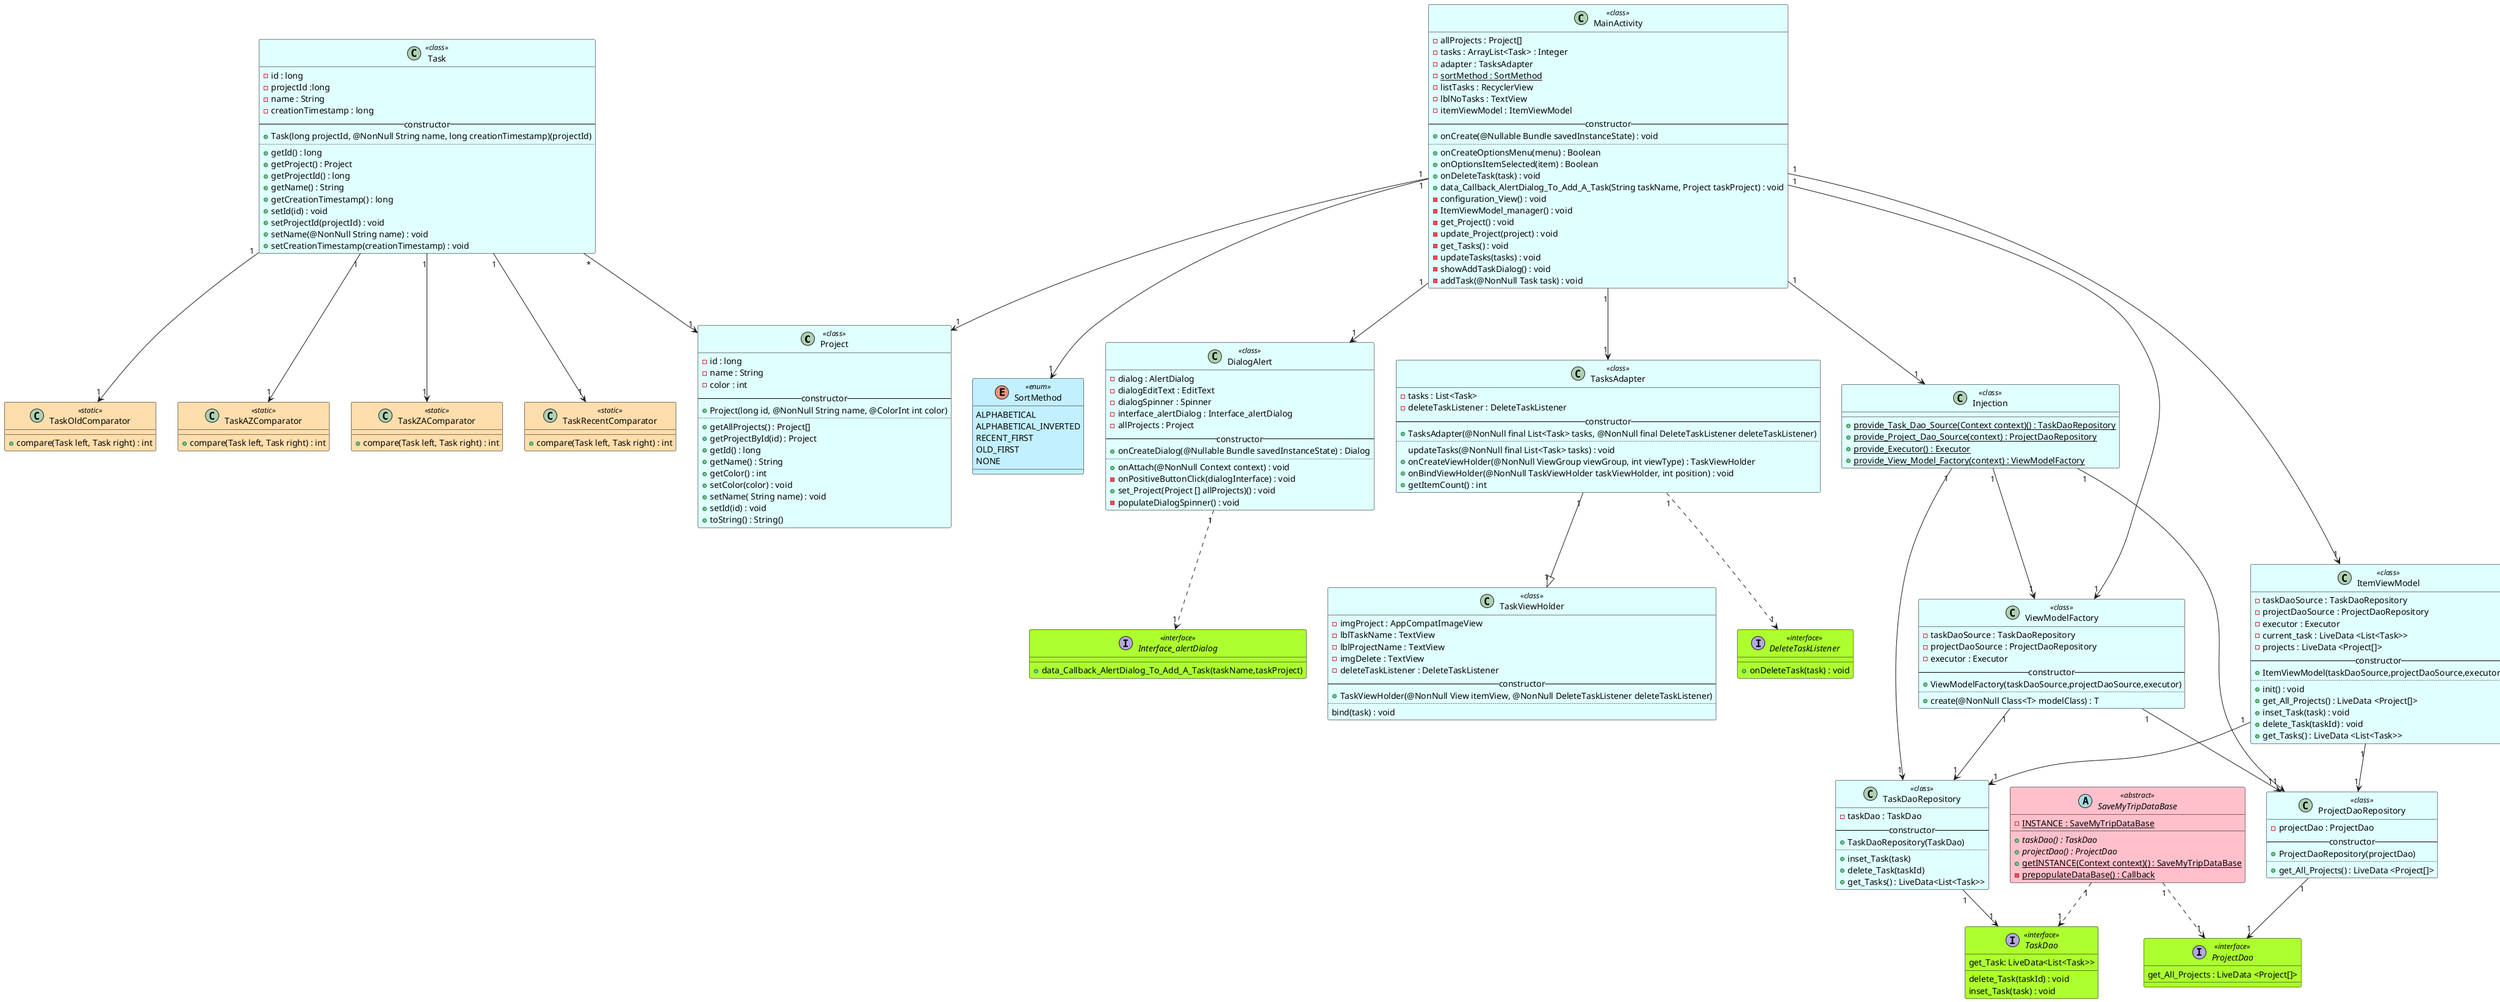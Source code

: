 @startuml

skinparam class {
  borderColor black
  backgroundColor<< interface >> GreenYellow
  backgroundColor<< class >> LightCyan
  backgroundColor<< static >> NavajoWhite
  backgroundColor<< abstract >> pink
  backgroundColor<< enum >> application

}

class Project <<class>> {
    -id : long
    -name : String
    -color : int
-- constructor--
    + Project(long id, @NonNull String name, @ColorInt int color)
..
    + getAllProjects() : Project[]
    + getProjectById(id) : Project
    + getId() : long
    + getName() : String
    + getColor() : int
    + setColor(color) : void
    + setName( String name) : void
    + setId(id) : void
    + toString() : String()
}

class Task <<class>> {
    - id : long
    - projectId :long
    - name : String
    - creationTimestamp : long
-- constructor--
    + Task(long projectId, @NonNull String name, long creationTimestamp)(projectId)
..
    + getId() : long
    + getProject() : Project
    + getProjectId() : long
    + getName() : String
    + getCreationTimestamp() : long
    + setId(id) : void
    + setProjectId(projectId) : void
    + setName(@NonNull String name) : void
    + setCreationTimestamp(creationTimestamp) : void
}

class TaskRecentComparator <<static>> {
    + compare(Task left, Task right) : int
}

class TaskOldComparator <<static>> {
    + compare(Task left, Task right) : int
}

class TaskAZComparator <<static>> {
    + compare(Task left, Task right) : int
}

class TaskZAComparator <<static>> {
    + compare(Task left, Task right) : int
}

interface ProjectDao <<interface>>{
    get_All_Projects : LiveData <Project[]>
}

interface TaskDao <<interface>> {
    delete_Task(taskId) : void
    inset_Task(task) : void
    get_Task: LiveData<List<Task>>
}

class ProjectDaoRepository <<class>> {
    - projectDao : ProjectDao
-- constructor--
    + ProjectDaoRepository(projectDao)
..
    + get_All_Projects() : LiveData <Project[]>
}

class TaskDaoRepository <<class>> {
    - taskDao : TaskDao
-- constructor--
    + TaskDaoRepository(TaskDao)
..
    + inset_Task(task)
    + delete_Task(taskId)
    + get_Tasks() : LiveData<List<Task>>
}

abstract class SaveMyTripDataBase <<abstract>> {
    - {static} INSTANCE : SaveMyTripDataBase
    + {abstract} taskDao() : TaskDao
    + {abstract} projectDao() : ProjectDao
    + {static} getINSTANCE(Context context)() : SaveMyTripDataBase
    - {static} prepopulateDataBase() : Callback
}

class Injection <<class>> {
    + {Static} provide_Task_Dao_Source(Context context)() : TaskDaoRepository
    + {Static} provide_Project_Dao_Source(context) : ProjectDaoRepository
    + {Static} provide_Executor() : Executor
    + {Static} provide_View_Model_Factory(context) : ViewModelFactory
}

class ViewModelFactory <<class>> {
    - taskDaoSource : TaskDaoRepository
    - projectDaoSource : ProjectDaoRepository
    - executor : Executor
-- constructor--
    + ViewModelFactory(taskDaoSource,projectDaoSource,executor)
..
    + create(@NonNull Class<T> modelClass) : T
}

class ItemViewModel <<class>> {
    - taskDaoSource : TaskDaoRepository
    - projectDaoSource : ProjectDaoRepository
    - executor : Executor
    - current_task : LiveData <List<Task>>
    - projects : LiveData <Project[]>
-- constructor--
    + ItemViewModel(taskDaoSource,projectDaoSource,executor)
..
    + init() : void
    + get_All_Projects() : LiveData <Project[]>
    + inset_Task(task) : void
    + delete_Task(taskId) : void
    + get_Tasks() : LiveData <List<Task>>
}

class MainActivity <<class>> {
    - allProjects : Project[]
    - tasks : ArrayList<Task> : Integer
    - adapter : TasksAdapter
    - {static} sortMethod : SortMethod
    - listTasks : RecyclerView
    - lblNoTasks : TextView
    - itemViewModel : ItemViewModel
-- constructor--
    + onCreate(@Nullable Bundle savedInstanceState) : void
..
    + onCreateOptionsMenu(menu) : Boolean
    + onOptionsItemSelected(item) : Boolean
    + onDeleteTask(task) : void
    + data_Callback_AlertDialog_To_Add_A_Task(String taskName, Project taskProject) : void
    - configuration_View() : void
    - ItemViewModel_manager() : void
    - get_Project() : void
    - update_Project(project) : void
    - get_Tasks() : void
    - updateTasks(tasks) : void
    - showAddTaskDialog() : void
    - addTask(@NonNull Task task) : void
}

enum SortMethod <<enum>> {
     ALPHABETICAL
     ALPHABETICAL_INVERTED
     RECENT_FIRST
     OLD_FIRST
     NONE
}

class DialogAlert <<class>> {
    - dialog : AlertDialog
    - dialogEditText : EditText
    - dialogSpinner : Spinner
    - interface_alertDialog : Interface_alertDialog
    - allProjects : Project
-- constructor--
    + onCreateDialog(@Nullable Bundle savedInstanceState) : Dialog
..
    + onAttach(@NonNull Context context) : void
    - onPositiveButtonClick(dialogInterface) : void
    + set_Project(Project [] allProjects)() : void
    - populateDialogSpinner() : void
}


interface Interface_alertDialog <<interface>> {
    + data_Callback_AlertDialog_To_Add_A_Task(taskName,taskProject)
}

class TasksAdapter <<class>> {
    - tasks : List<Task>
    - deleteTaskListener : DeleteTaskListener
-- constructor--
    + TasksAdapter(@NonNull final List<Task> tasks, @NonNull final DeleteTaskListener deleteTaskListener)
..
      updateTasks(@NonNull final List<Task> tasks) : void
    + onCreateViewHolder(@NonNull ViewGroup viewGroup, int viewType) : TaskViewHolder
    + onBindViewHolder(@NonNull TaskViewHolder taskViewHolder, int position) : void
    + getItemCount() : int
}

class TaskViewHolder <<class>> {
    - imgProject : AppCompatImageView
    - lblTaskName : TextView
    - lblProjectName : TextView
    - imgDelete : TextView
    - deleteTaskListener : DeleteTaskListener
-- constructor--
    + TaskViewHolder(@NonNull View itemView, @NonNull DeleteTaskListener deleteTaskListener)
..
    bind(task) : void
}

interface DeleteTaskListener <<interface>>{
    + onDeleteTask(task) : void
}

Task "1" --> "1" TaskAZComparator
Task "1" --> "1" TaskZAComparator
Task "1" --> "1" TaskOldComparator
Task "1" --> "1" TaskRecentComparator

ProjectDaoRepository "1" --> "1" ProjectDao
TaskDaoRepository "1" --> "1" TaskDao

TasksAdapter "1" --|> "1" TaskViewHolder
TasksAdapter "1" ..> "1" DeleteTaskListener

DialogAlert "1" ..> "1" Interface_alertDialog

MainActivity "1" --> "1" TasksAdapter
MainActivity "1" --> "1" SortMethod
MainActivity "1" --> "1" ItemViewModel
MainActivity "1" --> "1" ViewModelFactory
MainActivity "1" --> "1" Injection
MainActivity "1" --> "1" DialogAlert
MainActivity "1" --> "1" Project

Injection  "1" --> "1" TaskDaoRepository
Injection  "1" --> "1" ProjectDaoRepository
Injection  "1" --> "1" ViewModelFactory

ViewModelFactory "1" --> "1" TaskDaoRepository
ViewModelFactory "1" --> "1" ProjectDaoRepository

ItemViewModel "1" --> "1" TaskDaoRepository
ItemViewModel "1" --> "1" ProjectDaoRepository

SaveMyTripDataBase "1" ..> "1" TaskDao
SaveMyTripDataBase "1" ..> "1" ProjectDao

Task "*" --> "1" Project

@enduml